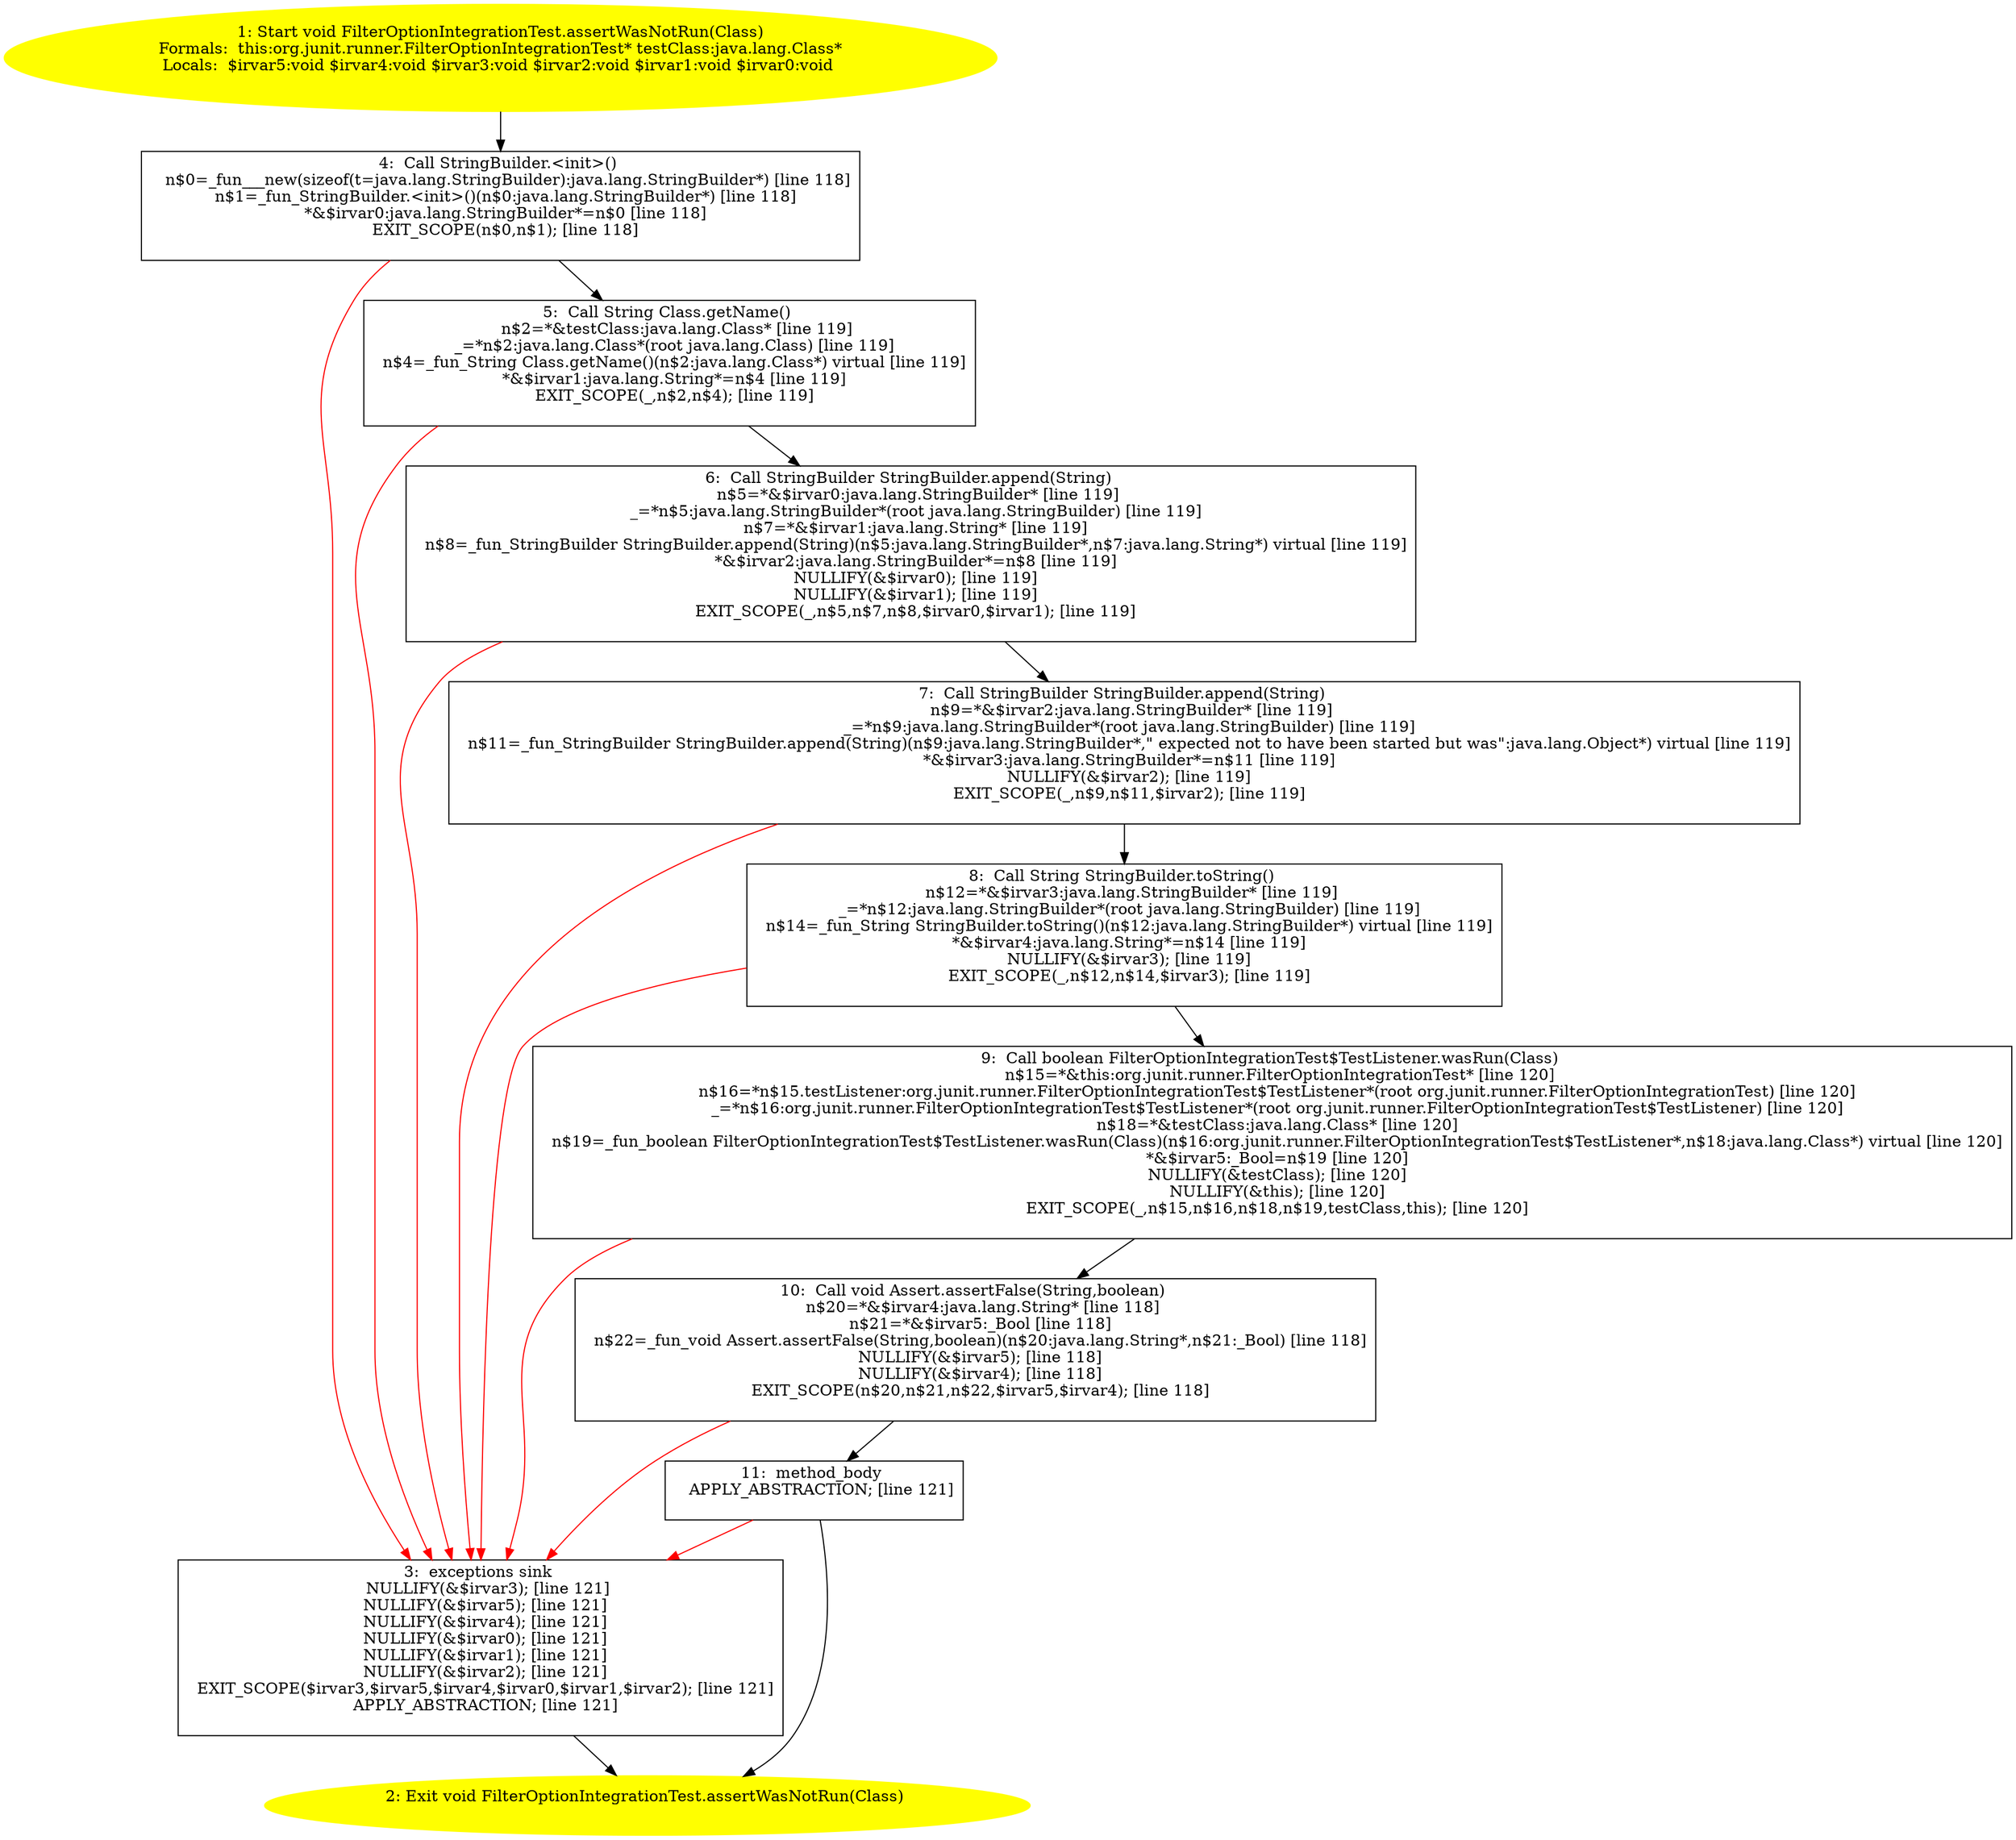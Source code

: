 /* @generated */
digraph cfg {
"org.junit.runner.FilterOptionIntegrationTest.assertWasNotRun(java.lang.Class):void.4dbed026f497a8d266a9798023a417dd_1" [label="1: Start void FilterOptionIntegrationTest.assertWasNotRun(Class)\nFormals:  this:org.junit.runner.FilterOptionIntegrationTest* testClass:java.lang.Class*\nLocals:  $irvar5:void $irvar4:void $irvar3:void $irvar2:void $irvar1:void $irvar0:void \n  " color=yellow style=filled]
	

	 "org.junit.runner.FilterOptionIntegrationTest.assertWasNotRun(java.lang.Class):void.4dbed026f497a8d266a9798023a417dd_1" -> "org.junit.runner.FilterOptionIntegrationTest.assertWasNotRun(java.lang.Class):void.4dbed026f497a8d266a9798023a417dd_4" ;
"org.junit.runner.FilterOptionIntegrationTest.assertWasNotRun(java.lang.Class):void.4dbed026f497a8d266a9798023a417dd_2" [label="2: Exit void FilterOptionIntegrationTest.assertWasNotRun(Class) \n  " color=yellow style=filled]
	

"org.junit.runner.FilterOptionIntegrationTest.assertWasNotRun(java.lang.Class):void.4dbed026f497a8d266a9798023a417dd_3" [label="3:  exceptions sink \n   NULLIFY(&$irvar3); [line 121]\n  NULLIFY(&$irvar5); [line 121]\n  NULLIFY(&$irvar4); [line 121]\n  NULLIFY(&$irvar0); [line 121]\n  NULLIFY(&$irvar1); [line 121]\n  NULLIFY(&$irvar2); [line 121]\n  EXIT_SCOPE($irvar3,$irvar5,$irvar4,$irvar0,$irvar1,$irvar2); [line 121]\n  APPLY_ABSTRACTION; [line 121]\n " shape="box"]
	

	 "org.junit.runner.FilterOptionIntegrationTest.assertWasNotRun(java.lang.Class):void.4dbed026f497a8d266a9798023a417dd_3" -> "org.junit.runner.FilterOptionIntegrationTest.assertWasNotRun(java.lang.Class):void.4dbed026f497a8d266a9798023a417dd_2" ;
"org.junit.runner.FilterOptionIntegrationTest.assertWasNotRun(java.lang.Class):void.4dbed026f497a8d266a9798023a417dd_4" [label="4:  Call StringBuilder.<init>() \n   n$0=_fun___new(sizeof(t=java.lang.StringBuilder):java.lang.StringBuilder*) [line 118]\n  n$1=_fun_StringBuilder.<init>()(n$0:java.lang.StringBuilder*) [line 118]\n  *&$irvar0:java.lang.StringBuilder*=n$0 [line 118]\n  EXIT_SCOPE(n$0,n$1); [line 118]\n " shape="box"]
	

	 "org.junit.runner.FilterOptionIntegrationTest.assertWasNotRun(java.lang.Class):void.4dbed026f497a8d266a9798023a417dd_4" -> "org.junit.runner.FilterOptionIntegrationTest.assertWasNotRun(java.lang.Class):void.4dbed026f497a8d266a9798023a417dd_5" ;
	 "org.junit.runner.FilterOptionIntegrationTest.assertWasNotRun(java.lang.Class):void.4dbed026f497a8d266a9798023a417dd_4" -> "org.junit.runner.FilterOptionIntegrationTest.assertWasNotRun(java.lang.Class):void.4dbed026f497a8d266a9798023a417dd_3" [color="red" ];
"org.junit.runner.FilterOptionIntegrationTest.assertWasNotRun(java.lang.Class):void.4dbed026f497a8d266a9798023a417dd_5" [label="5:  Call String Class.getName() \n   n$2=*&testClass:java.lang.Class* [line 119]\n  _=*n$2:java.lang.Class*(root java.lang.Class) [line 119]\n  n$4=_fun_String Class.getName()(n$2:java.lang.Class*) virtual [line 119]\n  *&$irvar1:java.lang.String*=n$4 [line 119]\n  EXIT_SCOPE(_,n$2,n$4); [line 119]\n " shape="box"]
	

	 "org.junit.runner.FilterOptionIntegrationTest.assertWasNotRun(java.lang.Class):void.4dbed026f497a8d266a9798023a417dd_5" -> "org.junit.runner.FilterOptionIntegrationTest.assertWasNotRun(java.lang.Class):void.4dbed026f497a8d266a9798023a417dd_6" ;
	 "org.junit.runner.FilterOptionIntegrationTest.assertWasNotRun(java.lang.Class):void.4dbed026f497a8d266a9798023a417dd_5" -> "org.junit.runner.FilterOptionIntegrationTest.assertWasNotRun(java.lang.Class):void.4dbed026f497a8d266a9798023a417dd_3" [color="red" ];
"org.junit.runner.FilterOptionIntegrationTest.assertWasNotRun(java.lang.Class):void.4dbed026f497a8d266a9798023a417dd_6" [label="6:  Call StringBuilder StringBuilder.append(String) \n   n$5=*&$irvar0:java.lang.StringBuilder* [line 119]\n  _=*n$5:java.lang.StringBuilder*(root java.lang.StringBuilder) [line 119]\n  n$7=*&$irvar1:java.lang.String* [line 119]\n  n$8=_fun_StringBuilder StringBuilder.append(String)(n$5:java.lang.StringBuilder*,n$7:java.lang.String*) virtual [line 119]\n  *&$irvar2:java.lang.StringBuilder*=n$8 [line 119]\n  NULLIFY(&$irvar0); [line 119]\n  NULLIFY(&$irvar1); [line 119]\n  EXIT_SCOPE(_,n$5,n$7,n$8,$irvar0,$irvar1); [line 119]\n " shape="box"]
	

	 "org.junit.runner.FilterOptionIntegrationTest.assertWasNotRun(java.lang.Class):void.4dbed026f497a8d266a9798023a417dd_6" -> "org.junit.runner.FilterOptionIntegrationTest.assertWasNotRun(java.lang.Class):void.4dbed026f497a8d266a9798023a417dd_7" ;
	 "org.junit.runner.FilterOptionIntegrationTest.assertWasNotRun(java.lang.Class):void.4dbed026f497a8d266a9798023a417dd_6" -> "org.junit.runner.FilterOptionIntegrationTest.assertWasNotRun(java.lang.Class):void.4dbed026f497a8d266a9798023a417dd_3" [color="red" ];
"org.junit.runner.FilterOptionIntegrationTest.assertWasNotRun(java.lang.Class):void.4dbed026f497a8d266a9798023a417dd_7" [label="7:  Call StringBuilder StringBuilder.append(String) \n   n$9=*&$irvar2:java.lang.StringBuilder* [line 119]\n  _=*n$9:java.lang.StringBuilder*(root java.lang.StringBuilder) [line 119]\n  n$11=_fun_StringBuilder StringBuilder.append(String)(n$9:java.lang.StringBuilder*,\" expected not to have been started but was\":java.lang.Object*) virtual [line 119]\n  *&$irvar3:java.lang.StringBuilder*=n$11 [line 119]\n  NULLIFY(&$irvar2); [line 119]\n  EXIT_SCOPE(_,n$9,n$11,$irvar2); [line 119]\n " shape="box"]
	

	 "org.junit.runner.FilterOptionIntegrationTest.assertWasNotRun(java.lang.Class):void.4dbed026f497a8d266a9798023a417dd_7" -> "org.junit.runner.FilterOptionIntegrationTest.assertWasNotRun(java.lang.Class):void.4dbed026f497a8d266a9798023a417dd_8" ;
	 "org.junit.runner.FilterOptionIntegrationTest.assertWasNotRun(java.lang.Class):void.4dbed026f497a8d266a9798023a417dd_7" -> "org.junit.runner.FilterOptionIntegrationTest.assertWasNotRun(java.lang.Class):void.4dbed026f497a8d266a9798023a417dd_3" [color="red" ];
"org.junit.runner.FilterOptionIntegrationTest.assertWasNotRun(java.lang.Class):void.4dbed026f497a8d266a9798023a417dd_8" [label="8:  Call String StringBuilder.toString() \n   n$12=*&$irvar3:java.lang.StringBuilder* [line 119]\n  _=*n$12:java.lang.StringBuilder*(root java.lang.StringBuilder) [line 119]\n  n$14=_fun_String StringBuilder.toString()(n$12:java.lang.StringBuilder*) virtual [line 119]\n  *&$irvar4:java.lang.String*=n$14 [line 119]\n  NULLIFY(&$irvar3); [line 119]\n  EXIT_SCOPE(_,n$12,n$14,$irvar3); [line 119]\n " shape="box"]
	

	 "org.junit.runner.FilterOptionIntegrationTest.assertWasNotRun(java.lang.Class):void.4dbed026f497a8d266a9798023a417dd_8" -> "org.junit.runner.FilterOptionIntegrationTest.assertWasNotRun(java.lang.Class):void.4dbed026f497a8d266a9798023a417dd_9" ;
	 "org.junit.runner.FilterOptionIntegrationTest.assertWasNotRun(java.lang.Class):void.4dbed026f497a8d266a9798023a417dd_8" -> "org.junit.runner.FilterOptionIntegrationTest.assertWasNotRun(java.lang.Class):void.4dbed026f497a8d266a9798023a417dd_3" [color="red" ];
"org.junit.runner.FilterOptionIntegrationTest.assertWasNotRun(java.lang.Class):void.4dbed026f497a8d266a9798023a417dd_9" [label="9:  Call boolean FilterOptionIntegrationTest$TestListener.wasRun(Class) \n   n$15=*&this:org.junit.runner.FilterOptionIntegrationTest* [line 120]\n  n$16=*n$15.testListener:org.junit.runner.FilterOptionIntegrationTest$TestListener*(root org.junit.runner.FilterOptionIntegrationTest) [line 120]\n  _=*n$16:org.junit.runner.FilterOptionIntegrationTest$TestListener*(root org.junit.runner.FilterOptionIntegrationTest$TestListener) [line 120]\n  n$18=*&testClass:java.lang.Class* [line 120]\n  n$19=_fun_boolean FilterOptionIntegrationTest$TestListener.wasRun(Class)(n$16:org.junit.runner.FilterOptionIntegrationTest$TestListener*,n$18:java.lang.Class*) virtual [line 120]\n  *&$irvar5:_Bool=n$19 [line 120]\n  NULLIFY(&testClass); [line 120]\n  NULLIFY(&this); [line 120]\n  EXIT_SCOPE(_,n$15,n$16,n$18,n$19,testClass,this); [line 120]\n " shape="box"]
	

	 "org.junit.runner.FilterOptionIntegrationTest.assertWasNotRun(java.lang.Class):void.4dbed026f497a8d266a9798023a417dd_9" -> "org.junit.runner.FilterOptionIntegrationTest.assertWasNotRun(java.lang.Class):void.4dbed026f497a8d266a9798023a417dd_10" ;
	 "org.junit.runner.FilterOptionIntegrationTest.assertWasNotRun(java.lang.Class):void.4dbed026f497a8d266a9798023a417dd_9" -> "org.junit.runner.FilterOptionIntegrationTest.assertWasNotRun(java.lang.Class):void.4dbed026f497a8d266a9798023a417dd_3" [color="red" ];
"org.junit.runner.FilterOptionIntegrationTest.assertWasNotRun(java.lang.Class):void.4dbed026f497a8d266a9798023a417dd_10" [label="10:  Call void Assert.assertFalse(String,boolean) \n   n$20=*&$irvar4:java.lang.String* [line 118]\n  n$21=*&$irvar5:_Bool [line 118]\n  n$22=_fun_void Assert.assertFalse(String,boolean)(n$20:java.lang.String*,n$21:_Bool) [line 118]\n  NULLIFY(&$irvar5); [line 118]\n  NULLIFY(&$irvar4); [line 118]\n  EXIT_SCOPE(n$20,n$21,n$22,$irvar5,$irvar4); [line 118]\n " shape="box"]
	

	 "org.junit.runner.FilterOptionIntegrationTest.assertWasNotRun(java.lang.Class):void.4dbed026f497a8d266a9798023a417dd_10" -> "org.junit.runner.FilterOptionIntegrationTest.assertWasNotRun(java.lang.Class):void.4dbed026f497a8d266a9798023a417dd_11" ;
	 "org.junit.runner.FilterOptionIntegrationTest.assertWasNotRun(java.lang.Class):void.4dbed026f497a8d266a9798023a417dd_10" -> "org.junit.runner.FilterOptionIntegrationTest.assertWasNotRun(java.lang.Class):void.4dbed026f497a8d266a9798023a417dd_3" [color="red" ];
"org.junit.runner.FilterOptionIntegrationTest.assertWasNotRun(java.lang.Class):void.4dbed026f497a8d266a9798023a417dd_11" [label="11:  method_body \n   APPLY_ABSTRACTION; [line 121]\n " shape="box"]
	

	 "org.junit.runner.FilterOptionIntegrationTest.assertWasNotRun(java.lang.Class):void.4dbed026f497a8d266a9798023a417dd_11" -> "org.junit.runner.FilterOptionIntegrationTest.assertWasNotRun(java.lang.Class):void.4dbed026f497a8d266a9798023a417dd_2" ;
	 "org.junit.runner.FilterOptionIntegrationTest.assertWasNotRun(java.lang.Class):void.4dbed026f497a8d266a9798023a417dd_11" -> "org.junit.runner.FilterOptionIntegrationTest.assertWasNotRun(java.lang.Class):void.4dbed026f497a8d266a9798023a417dd_3" [color="red" ];
}
